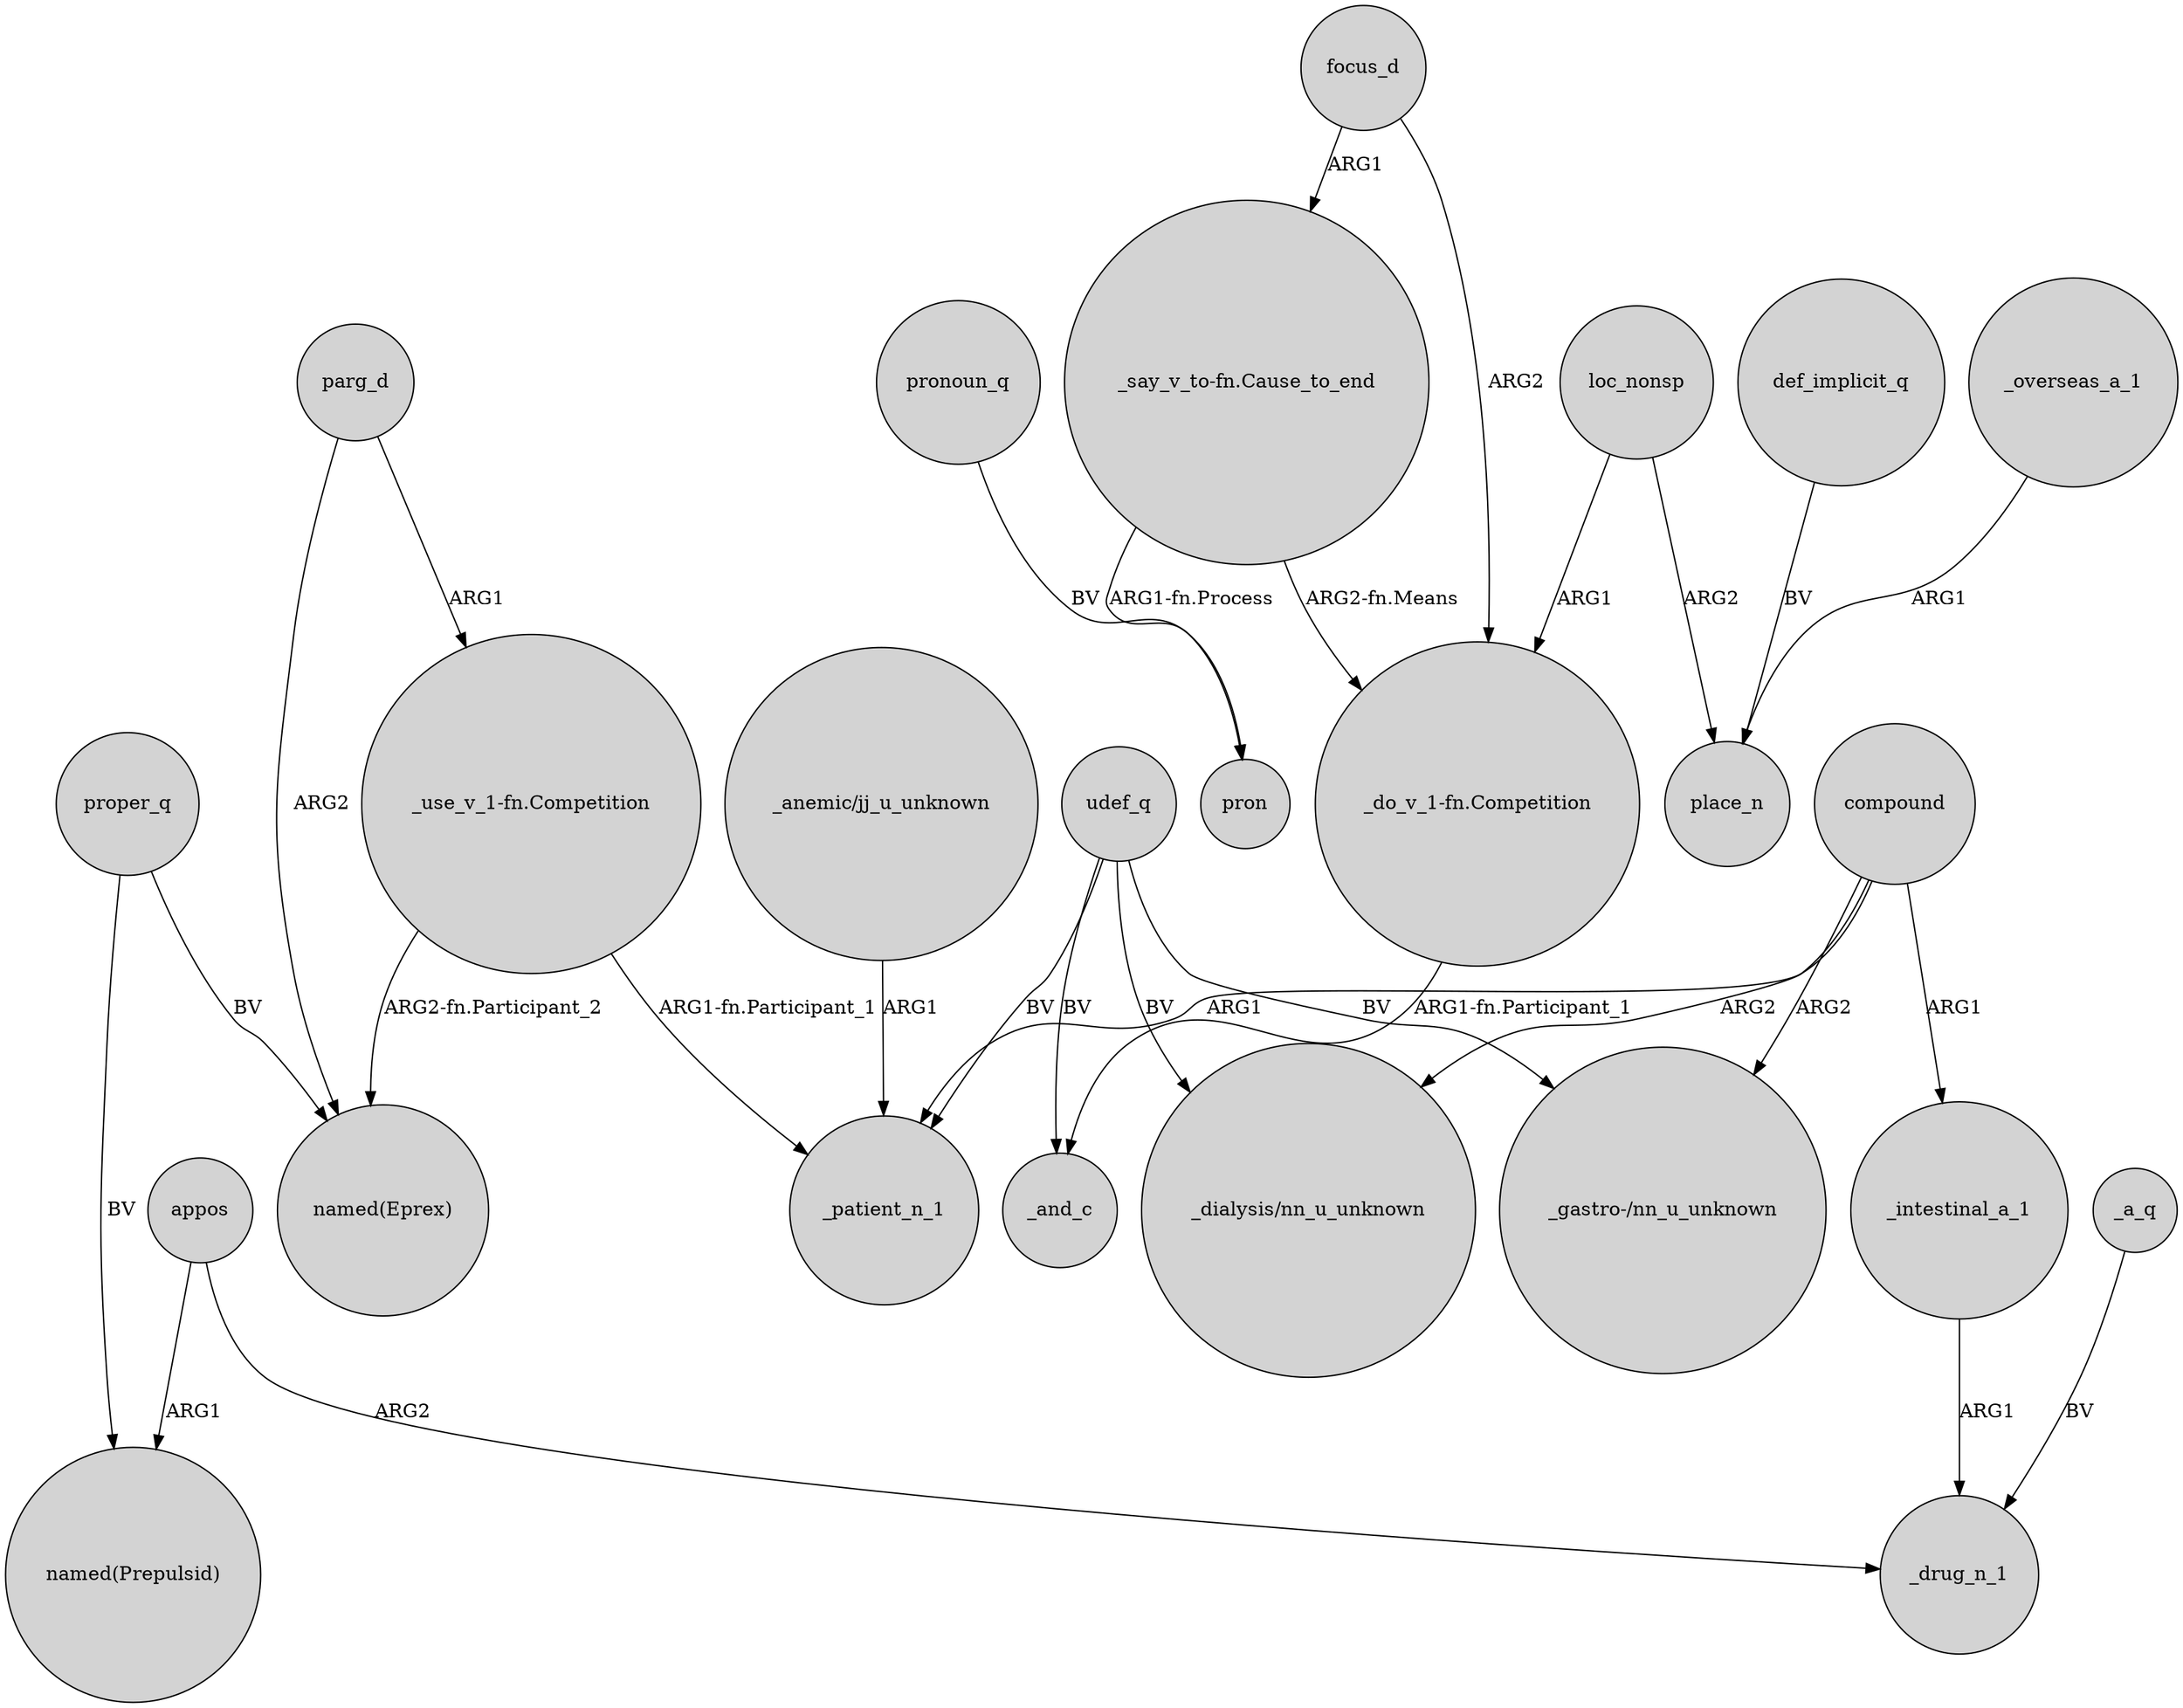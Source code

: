 digraph {
	node [shape=circle style=filled]
	appos -> "named(Prepulsid)" [label=ARG1]
	udef_q -> _patient_n_1 [label=BV]
	"_say_v_to-fn.Cause_to_end" -> "_do_v_1-fn.Competition" [label="ARG2-fn.Means"]
	def_implicit_q -> place_n [label=BV]
	appos -> _drug_n_1 [label=ARG2]
	focus_d -> "_say_v_to-fn.Cause_to_end" [label=ARG1]
	compound -> _intestinal_a_1 [label=ARG1]
	proper_q -> "named(Eprex)" [label=BV]
	loc_nonsp -> "_do_v_1-fn.Competition" [label=ARG1]
	udef_q -> "_dialysis/nn_u_unknown" [label=BV]
	parg_d -> "named(Eprex)" [label=ARG2]
	udef_q -> "_gastro-/nn_u_unknown" [label=BV]
	udef_q -> _and_c [label=BV]
	parg_d -> "_use_v_1-fn.Competition" [label=ARG1]
	"_use_v_1-fn.Competition" -> _patient_n_1 [label="ARG1-fn.Participant_1"]
	"_say_v_to-fn.Cause_to_end" -> pron [label="ARG1-fn.Process"]
	pronoun_q -> pron [label=BV]
	compound -> "_gastro-/nn_u_unknown" [label=ARG2]
	_a_q -> _drug_n_1 [label=BV]
	"_use_v_1-fn.Competition" -> "named(Eprex)" [label="ARG2-fn.Participant_2"]
	compound -> "_dialysis/nn_u_unknown" [label=ARG2]
	_overseas_a_1 -> place_n [label=ARG1]
	proper_q -> "named(Prepulsid)" [label=BV]
	focus_d -> "_do_v_1-fn.Competition" [label=ARG2]
	loc_nonsp -> place_n [label=ARG2]
	_intestinal_a_1 -> _drug_n_1 [label=ARG1]
	compound -> _patient_n_1 [label=ARG1]
	"_do_v_1-fn.Competition" -> _and_c [label="ARG1-fn.Participant_1"]
	"_anemic/jj_u_unknown" -> _patient_n_1 [label=ARG1]
}
